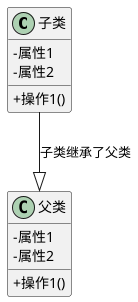 @startuml
skinparam classAttributeIconSize 0
class 子类 {
    -属性1
    -属性2
    +操作1()
}

class 父类{
    -属性1
    -属性2
    +操作1()
}

子类 --|> 父类 : 子类继承了父类
@enduml